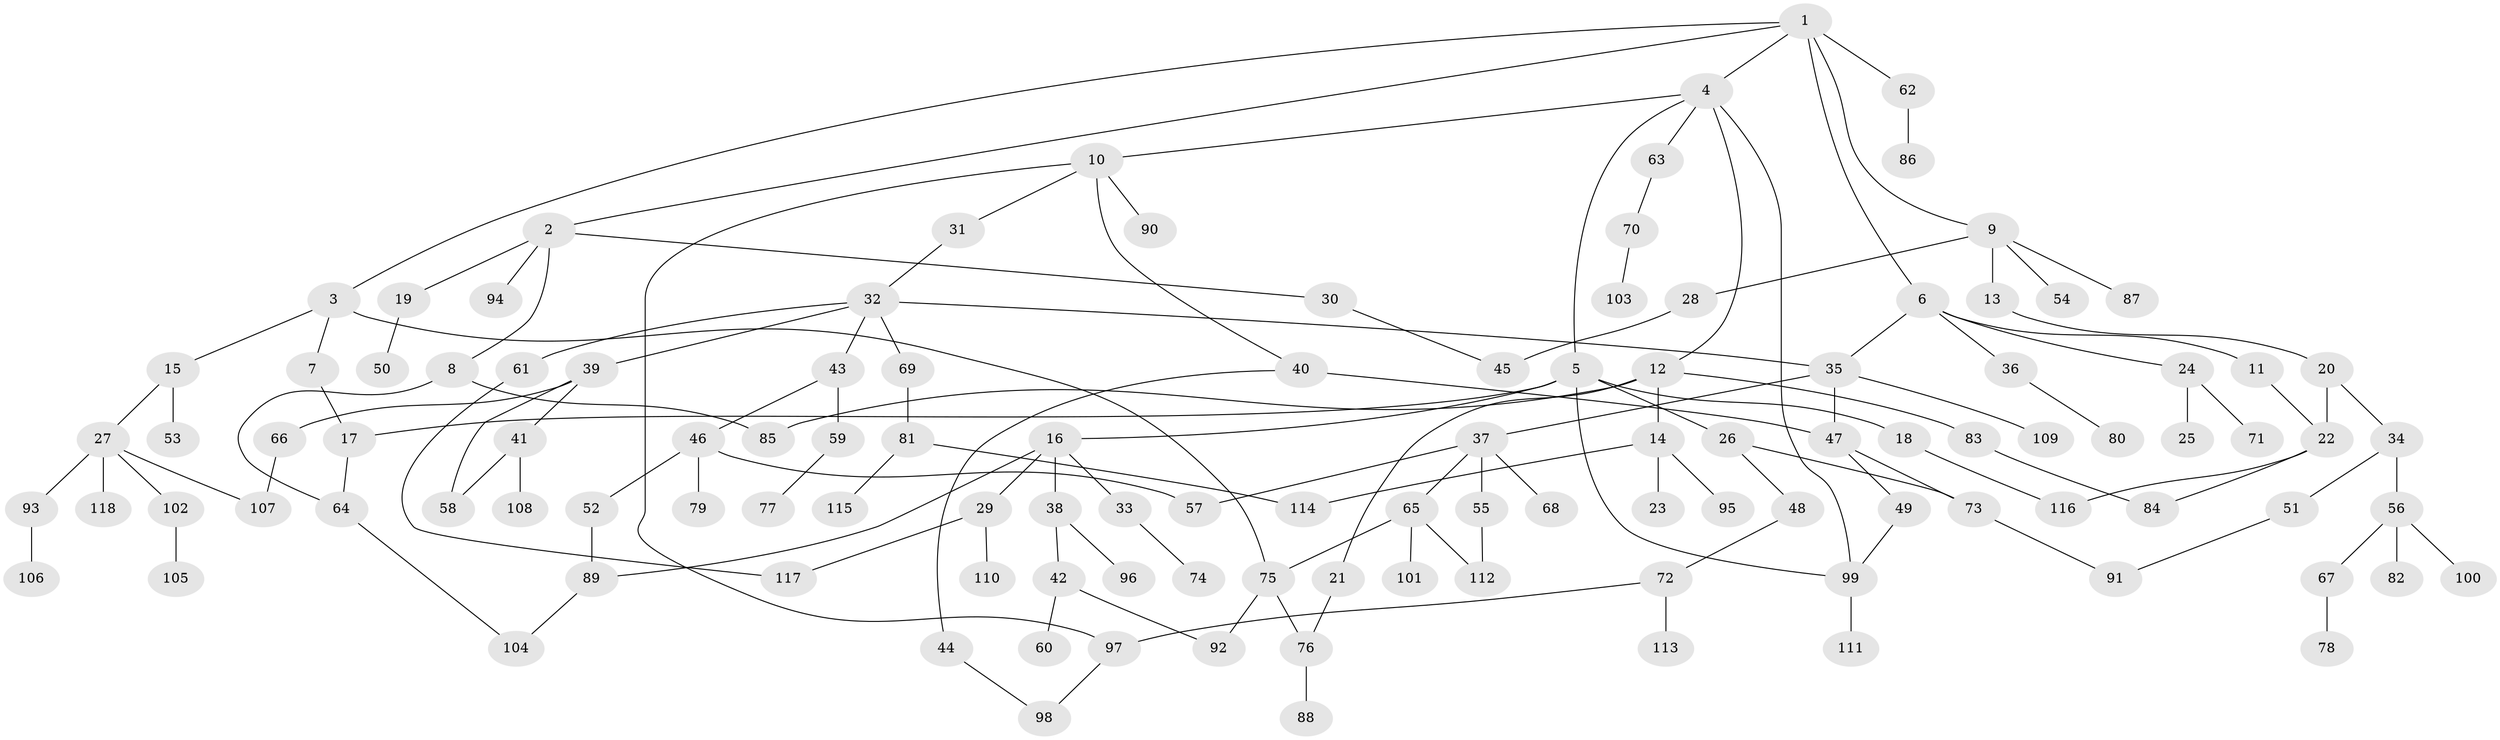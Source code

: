 // Generated by graph-tools (version 1.1) at 2025/34/03/09/25 02:34:16]
// undirected, 118 vertices, 143 edges
graph export_dot {
graph [start="1"]
  node [color=gray90,style=filled];
  1;
  2;
  3;
  4;
  5;
  6;
  7;
  8;
  9;
  10;
  11;
  12;
  13;
  14;
  15;
  16;
  17;
  18;
  19;
  20;
  21;
  22;
  23;
  24;
  25;
  26;
  27;
  28;
  29;
  30;
  31;
  32;
  33;
  34;
  35;
  36;
  37;
  38;
  39;
  40;
  41;
  42;
  43;
  44;
  45;
  46;
  47;
  48;
  49;
  50;
  51;
  52;
  53;
  54;
  55;
  56;
  57;
  58;
  59;
  60;
  61;
  62;
  63;
  64;
  65;
  66;
  67;
  68;
  69;
  70;
  71;
  72;
  73;
  74;
  75;
  76;
  77;
  78;
  79;
  80;
  81;
  82;
  83;
  84;
  85;
  86;
  87;
  88;
  89;
  90;
  91;
  92;
  93;
  94;
  95;
  96;
  97;
  98;
  99;
  100;
  101;
  102;
  103;
  104;
  105;
  106;
  107;
  108;
  109;
  110;
  111;
  112;
  113;
  114;
  115;
  116;
  117;
  118;
  1 -- 2;
  1 -- 3;
  1 -- 4;
  1 -- 6;
  1 -- 9;
  1 -- 62;
  2 -- 8;
  2 -- 19;
  2 -- 30;
  2 -- 94;
  3 -- 7;
  3 -- 15;
  3 -- 75;
  4 -- 5;
  4 -- 10;
  4 -- 12;
  4 -- 63;
  4 -- 99;
  5 -- 16;
  5 -- 17;
  5 -- 18;
  5 -- 26;
  5 -- 99;
  6 -- 11;
  6 -- 24;
  6 -- 35;
  6 -- 36;
  7 -- 17;
  8 -- 64;
  8 -- 85;
  9 -- 13;
  9 -- 28;
  9 -- 54;
  9 -- 87;
  10 -- 31;
  10 -- 40;
  10 -- 90;
  10 -- 97;
  11 -- 22;
  12 -- 14;
  12 -- 21;
  12 -- 83;
  12 -- 85;
  13 -- 20;
  14 -- 23;
  14 -- 95;
  14 -- 114;
  15 -- 27;
  15 -- 53;
  16 -- 29;
  16 -- 33;
  16 -- 38;
  16 -- 89;
  17 -- 64;
  18 -- 116;
  19 -- 50;
  20 -- 34;
  20 -- 22;
  21 -- 76;
  22 -- 116;
  22 -- 84;
  24 -- 25;
  24 -- 71;
  26 -- 48;
  26 -- 73;
  27 -- 93;
  27 -- 102;
  27 -- 107;
  27 -- 118;
  28 -- 45;
  29 -- 110;
  29 -- 117;
  30 -- 45;
  31 -- 32;
  32 -- 39;
  32 -- 43;
  32 -- 61;
  32 -- 69;
  32 -- 35;
  33 -- 74;
  34 -- 51;
  34 -- 56;
  35 -- 37;
  35 -- 47;
  35 -- 109;
  36 -- 80;
  37 -- 55;
  37 -- 57;
  37 -- 65;
  37 -- 68;
  38 -- 42;
  38 -- 96;
  39 -- 41;
  39 -- 58;
  39 -- 66;
  40 -- 44;
  40 -- 47;
  41 -- 108;
  41 -- 58;
  42 -- 60;
  42 -- 92;
  43 -- 46;
  43 -- 59;
  44 -- 98;
  46 -- 52;
  46 -- 79;
  46 -- 57;
  47 -- 49;
  47 -- 73;
  48 -- 72;
  49 -- 99;
  51 -- 91;
  52 -- 89;
  55 -- 112;
  56 -- 67;
  56 -- 82;
  56 -- 100;
  59 -- 77;
  61 -- 117;
  62 -- 86;
  63 -- 70;
  64 -- 104;
  65 -- 101;
  65 -- 112;
  65 -- 75;
  66 -- 107;
  67 -- 78;
  69 -- 81;
  70 -- 103;
  72 -- 113;
  72 -- 97;
  73 -- 91;
  75 -- 76;
  75 -- 92;
  76 -- 88;
  81 -- 114;
  81 -- 115;
  83 -- 84;
  89 -- 104;
  93 -- 106;
  97 -- 98;
  99 -- 111;
  102 -- 105;
}
